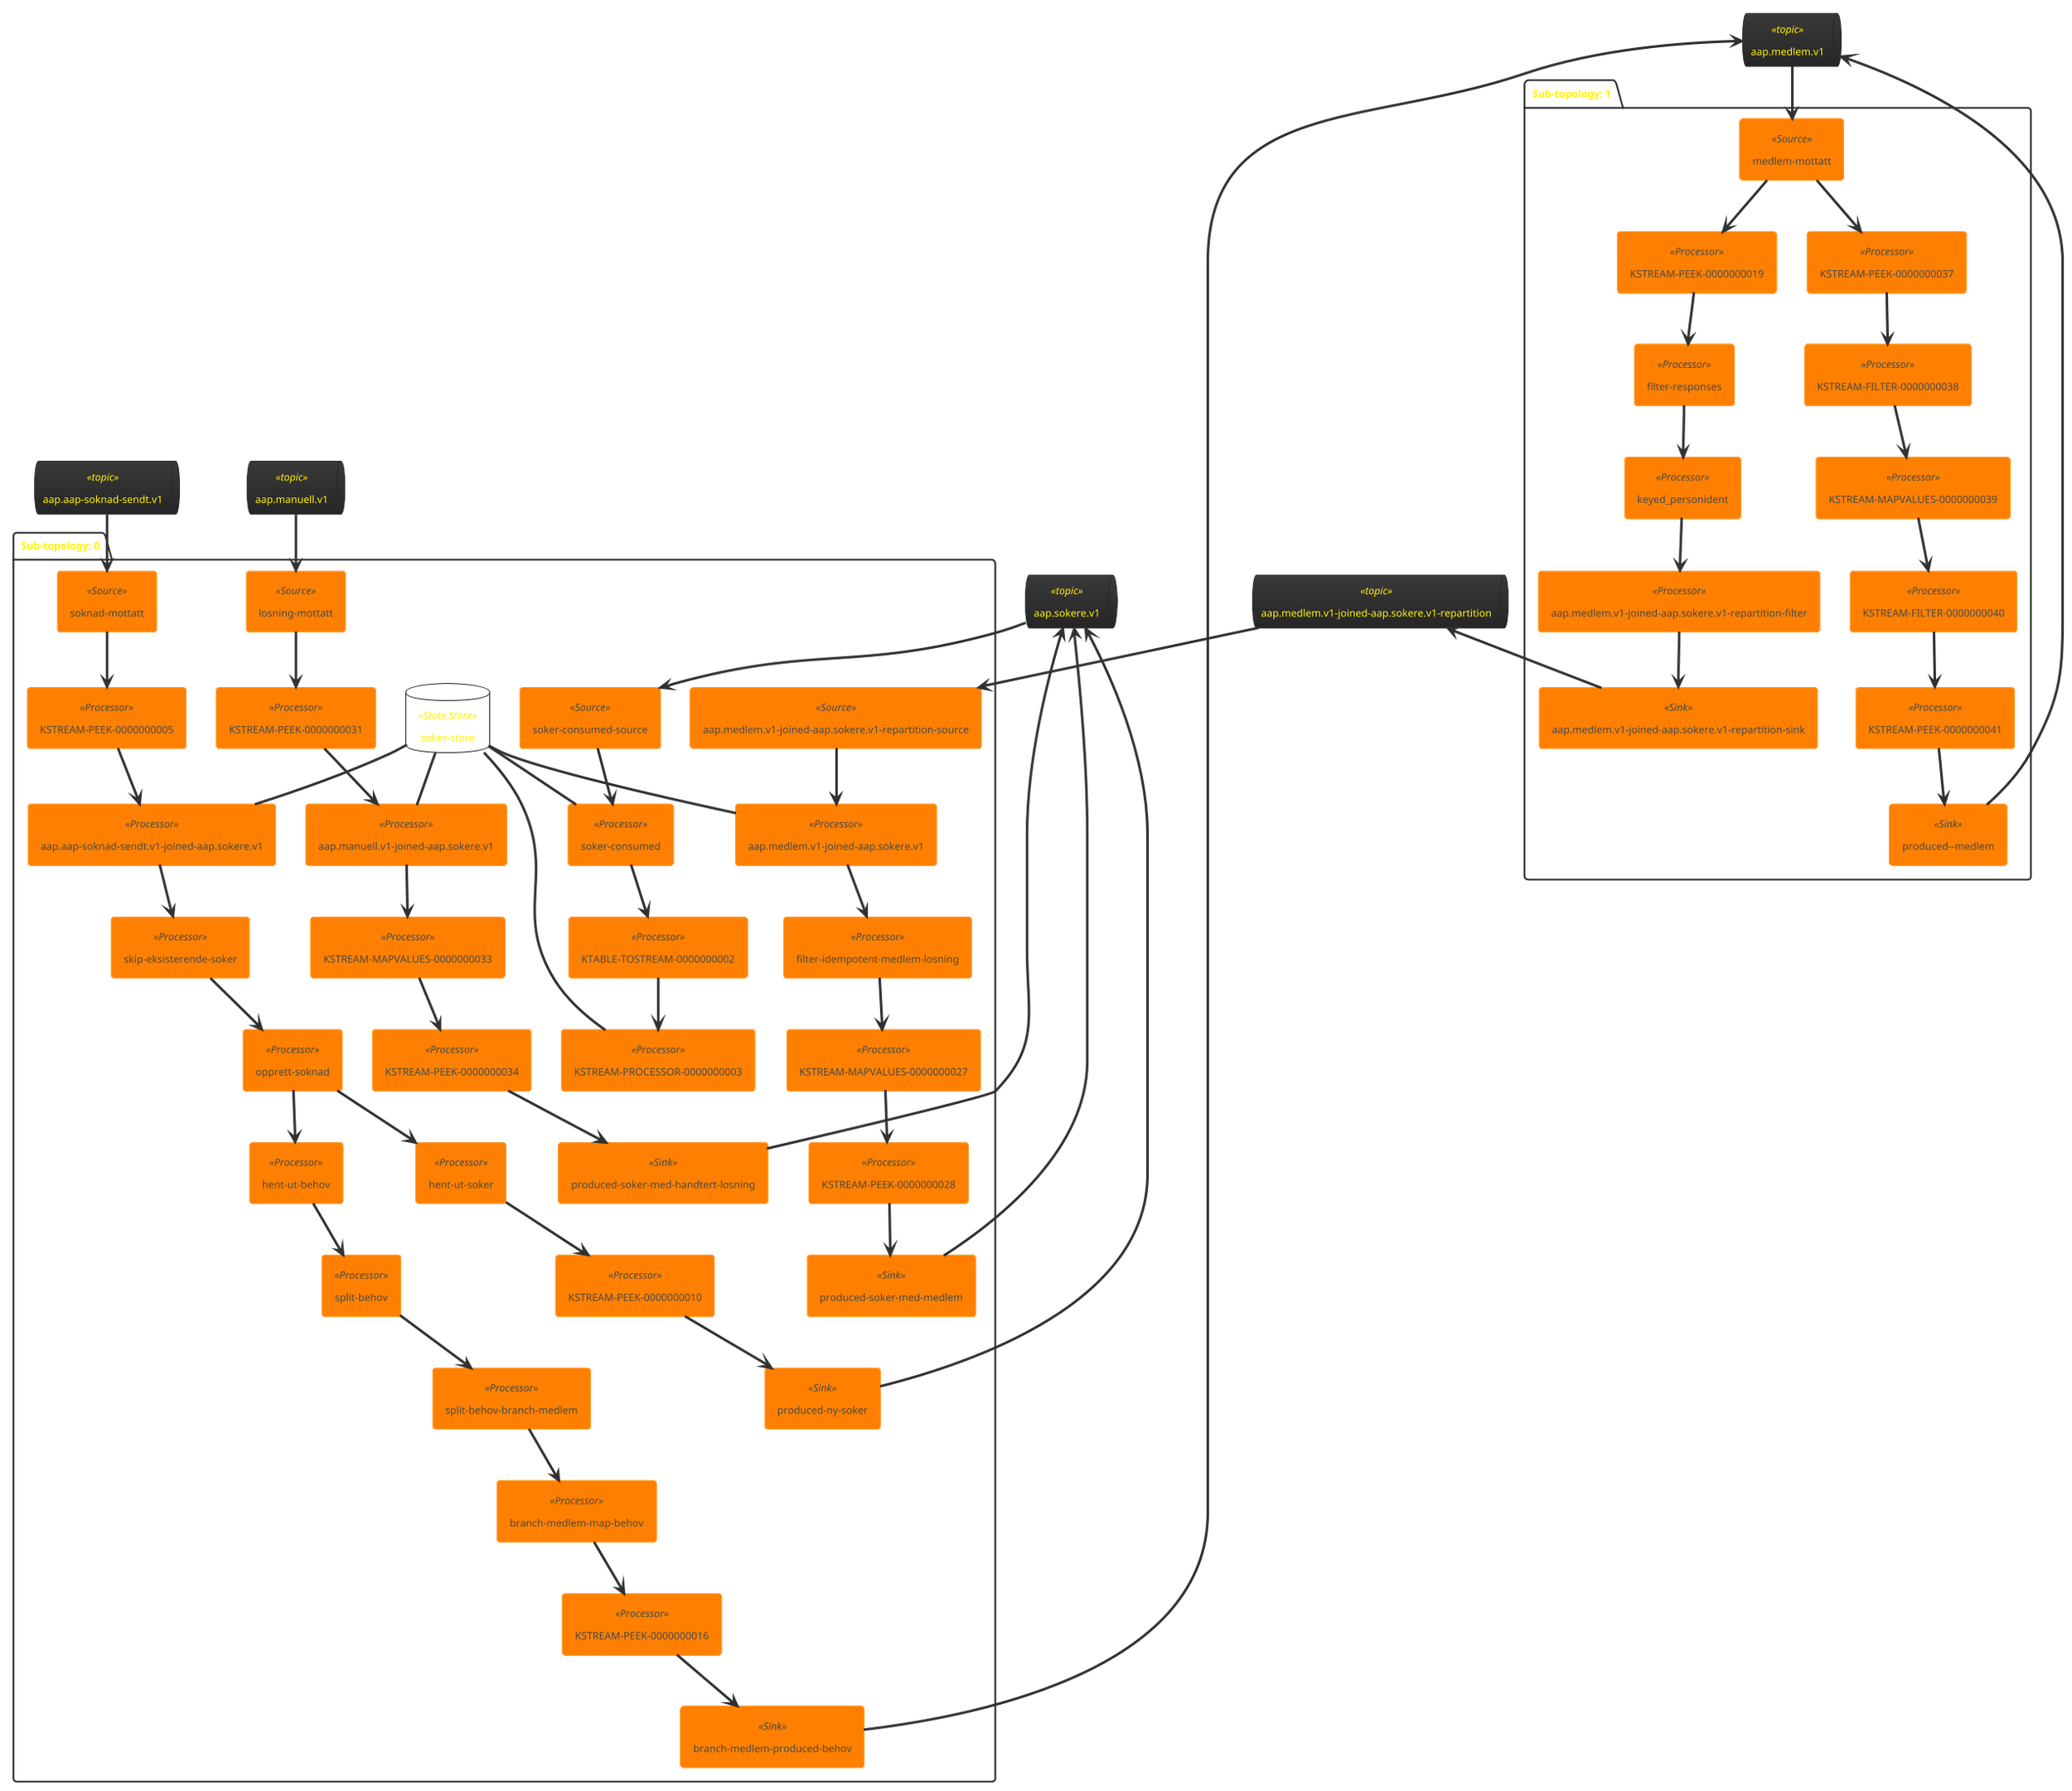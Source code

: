 @startuml
!theme black-knight
queue "aap.medlem.v1" <<topic>> as aap_medlem_v1
queue "aap.sokere.v1" <<topic>> as aap_sokere_v1
queue "aap.aap-soknad-sendt.v1" <<topic>> as aap_aap_soknad_sendt_v1
queue "aap.medlem.v1-joined-aap.sokere.v1-repartition" <<topic>> as aap_medlem_v1_joined_aap_sokere_v1_repartition
queue "aap.manuell.v1" <<topic>> as aap_manuell_v1
package "Sub-topology: 0" {
	database "soker-store" <<State Store>> as soker_store
	agent "soknad-mottatt" <<Source>> as soknad_mottatt
	agent "KSTREAM-PEEK-0000000005" <<Processor>> as KSTREAM_PEEK_0000000005
	agent "aap.aap-soknad-sendt.v1-joined-aap.sokere.v1" <<Processor>> as aap_aap_soknad_sendt_v1_joined_aap_sokere_v1
	agent "skip-eksisterende-soker" <<Processor>> as skip_eksisterende_soker
	agent "opprett-soknad" <<Processor>> as opprett_soknad
	agent "aap.medlem.v1-joined-aap.sokere.v1-repartition-source" <<Source>> as aap_medlem_v1_joined_aap_sokere_v1_repartition_source
	agent "hent-ut-behov" <<Processor>> as hent_ut_behov
	agent "losning-mottatt" <<Source>> as losning_mottatt
	agent "KSTREAM-PEEK-0000000031" <<Processor>> as KSTREAM_PEEK_0000000031
	agent "aap.medlem.v1-joined-aap.sokere.v1" <<Processor>> as aap_medlem_v1_joined_aap_sokere_v1
	agent "split-behov" <<Processor>> as split_behov
	agent "aap.manuell.v1-joined-aap.sokere.v1" <<Processor>> as aap_manuell_v1_joined_aap_sokere_v1
	agent "filter-idempotent-medlem-losning" <<Processor>> as filter_idempotent_medlem_losning
	agent "soker-consumed-source" <<Source>> as soker_consumed_source
	agent "split-behov-branch-medlem" <<Processor>> as split_behov_branch_medlem
	agent "KSTREAM-MAPVALUES-0000000027" <<Processor>> as KSTREAM_MAPVALUES_0000000027
	agent "KSTREAM-MAPVALUES-0000000033" <<Processor>> as KSTREAM_MAPVALUES_0000000033
	agent "branch-medlem-map-behov" <<Processor>> as branch_medlem_map_behov
	agent "hent-ut-soker" <<Processor>> as hent_ut_soker
	agent "soker-consumed" <<Processor>> as soker_consumed
	agent "KSTREAM-PEEK-0000000010" <<Processor>> as KSTREAM_PEEK_0000000010
	agent "KSTREAM-PEEK-0000000016" <<Processor>> as KSTREAM_PEEK_0000000016
	agent "KSTREAM-PEEK-0000000028" <<Processor>> as KSTREAM_PEEK_0000000028
	agent "KSTREAM-PEEK-0000000034" <<Processor>> as KSTREAM_PEEK_0000000034
	agent "KTABLE-TOSTREAM-0000000002" <<Processor>> as KTABLE_TOSTREAM_0000000002
	agent "KSTREAM-PROCESSOR-0000000003" <<Processor>> as KSTREAM_PROCESSOR_0000000003
	agent "branch-medlem-produced-behov" <<Sink>> as branch_medlem_produced_behov
	agent "produced-ny-soker" <<Sink>> as produced_ny_soker
	agent "produced-soker-med-handtert-losning" <<Sink>> as produced_soker_med_handtert_losning
	agent "produced-soker-med-medlem" <<Sink>> as produced_soker_med_medlem
	aap_aap_soknad_sendt_v1 --> soknad_mottatt
	soker_store -- aap_aap_soknad_sendt_v1_joined_aap_sokere_v1
	aap_medlem_v1_joined_aap_sokere_v1_repartition --> aap_medlem_v1_joined_aap_sokere_v1_repartition_source
	aap_manuell_v1 --> losning_mottatt
	soker_store -- aap_medlem_v1_joined_aap_sokere_v1
	soker_store -- aap_manuell_v1_joined_aap_sokere_v1
	aap_sokere_v1 --> soker_consumed_source
	soker_store -- soker_consumed
	soker_store -- KSTREAM_PROCESSOR_0000000003
	aap_medlem_v1 <-- branch_medlem_produced_behov
	aap_sokere_v1 <-- produced_ny_soker
	aap_sokere_v1 <-- produced_soker_med_handtert_losning
	aap_sokere_v1 <-- produced_soker_med_medlem
	soknad_mottatt --> KSTREAM_PEEK_0000000005
	KSTREAM_PEEK_0000000005 --> aap_aap_soknad_sendt_v1_joined_aap_sokere_v1
	aap_aap_soknad_sendt_v1_joined_aap_sokere_v1 --> skip_eksisterende_soker
	skip_eksisterende_soker --> opprett_soknad
	opprett_soknad --> hent_ut_behov
	opprett_soknad --> hent_ut_soker
	aap_medlem_v1_joined_aap_sokere_v1_repartition_source --> aap_medlem_v1_joined_aap_sokere_v1
	hent_ut_behov --> split_behov
	losning_mottatt --> KSTREAM_PEEK_0000000031
	KSTREAM_PEEK_0000000031 --> aap_manuell_v1_joined_aap_sokere_v1
	aap_medlem_v1_joined_aap_sokere_v1 --> filter_idempotent_medlem_losning
	split_behov --> split_behov_branch_medlem
	aap_manuell_v1_joined_aap_sokere_v1 --> KSTREAM_MAPVALUES_0000000033
	filter_idempotent_medlem_losning --> KSTREAM_MAPVALUES_0000000027
	soker_consumed_source --> soker_consumed
	split_behov_branch_medlem --> branch_medlem_map_behov
	KSTREAM_MAPVALUES_0000000027 --> KSTREAM_PEEK_0000000028
	KSTREAM_MAPVALUES_0000000033 --> KSTREAM_PEEK_0000000034
	branch_medlem_map_behov --> KSTREAM_PEEK_0000000016
	hent_ut_soker --> KSTREAM_PEEK_0000000010
	soker_consumed --> KTABLE_TOSTREAM_0000000002
	KSTREAM_PEEK_0000000010 --> produced_ny_soker
	KSTREAM_PEEK_0000000016 --> branch_medlem_produced_behov
	KSTREAM_PEEK_0000000028 --> produced_soker_med_medlem
	KSTREAM_PEEK_0000000034 --> produced_soker_med_handtert_losning
	KTABLE_TOSTREAM_0000000002 --> KSTREAM_PROCESSOR_0000000003
}
package "Sub-topology: 1" {
	agent "medlem-mottatt" <<Source>> as medlem_mottatt
	agent "KSTREAM-PEEK-0000000037" <<Processor>> as KSTREAM_PEEK_0000000037
	agent "KSTREAM-FILTER-0000000038" <<Processor>> as KSTREAM_FILTER_0000000038
	agent "KSTREAM-PEEK-0000000019" <<Processor>> as KSTREAM_PEEK_0000000019
	agent "KSTREAM-MAPVALUES-0000000039" <<Processor>> as KSTREAM_MAPVALUES_0000000039
	agent "filter-responses" <<Processor>> as filter_responses
	agent "KSTREAM-FILTER-0000000040" <<Processor>> as KSTREAM_FILTER_0000000040
	agent "keyed_personident" <<Processor>> as keyed_personident
	agent "KSTREAM-PEEK-0000000041" <<Processor>> as KSTREAM_PEEK_0000000041
	agent "aap.medlem.v1-joined-aap.sokere.v1-repartition-filter" <<Processor>> as aap_medlem_v1_joined_aap_sokere_v1_repartition_filter
	agent "aap.medlem.v1-joined-aap.sokere.v1-repartition-sink" <<Sink>> as aap_medlem_v1_joined_aap_sokere_v1_repartition_sink
	agent "produced--medlem" <<Sink>> as produced__medlem
	aap_medlem_v1 --> medlem_mottatt
	aap_medlem_v1_joined_aap_sokere_v1_repartition <-- aap_medlem_v1_joined_aap_sokere_v1_repartition_sink
	aap_medlem_v1 <-- produced__medlem
	medlem_mottatt --> KSTREAM_PEEK_0000000037
	medlem_mottatt --> KSTREAM_PEEK_0000000019
	KSTREAM_PEEK_0000000037 --> KSTREAM_FILTER_0000000038
	KSTREAM_FILTER_0000000038 --> KSTREAM_MAPVALUES_0000000039
	KSTREAM_PEEK_0000000019 --> filter_responses
	KSTREAM_MAPVALUES_0000000039 --> KSTREAM_FILTER_0000000040
	filter_responses --> keyed_personident
	KSTREAM_FILTER_0000000040 --> KSTREAM_PEEK_0000000041
	keyed_personident --> aap_medlem_v1_joined_aap_sokere_v1_repartition_filter
	KSTREAM_PEEK_0000000041 --> produced__medlem
	aap_medlem_v1_joined_aap_sokere_v1_repartition_filter --> aap_medlem_v1_joined_aap_sokere_v1_repartition_sink
}
@enduml